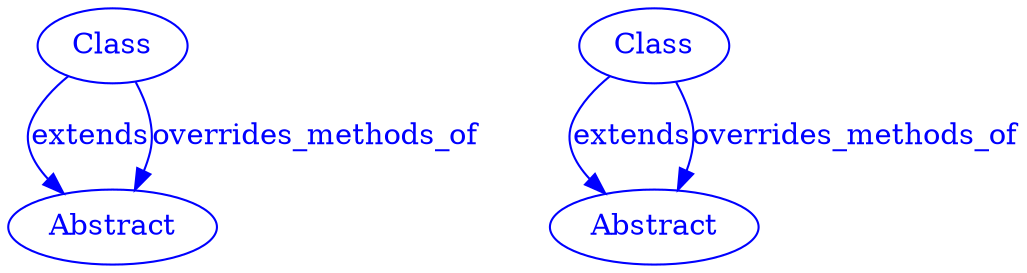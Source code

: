 
digraph SubdueGraph {
  6 [label="Abstract",color=blue,fontcolor=blue];
  15 [label="Class",color=blue,fontcolor=blue];
  15 -> 6 [label="extends",color=blue,fontcolor=blue];
  15 -> 6 [label="overrides_methods_of",color=blue,fontcolor=blue];
  19 [label="Class",color=blue,fontcolor=blue];
  30 [label="Abstract",color=blue,fontcolor=blue];
  19 -> 30 [label="extends",color=blue,fontcolor=blue];
  19 -> 30 [label="overrides_methods_of",color=blue,fontcolor=blue];
}
